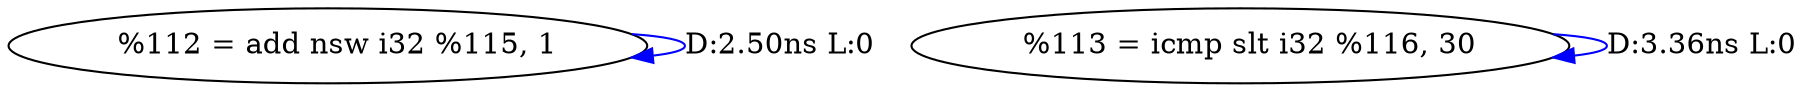 digraph {
Node0x4070470[label="  %112 = add nsw i32 %115, 1"];
Node0x4070470 -> Node0x4070470[label="D:2.50ns L:0",color=blue];
Node0x4070550[label="  %113 = icmp slt i32 %116, 30"];
Node0x4070550 -> Node0x4070550[label="D:3.36ns L:0",color=blue];
}
